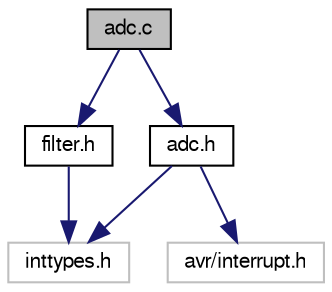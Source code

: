 digraph "adc.c"
{
  edge [fontname="FreeSans",fontsize="10",labelfontname="FreeSans",labelfontsize="10"];
  node [fontname="FreeSans",fontsize="10",shape=record];
  Node1 [label="adc.c",height=0.2,width=0.4,color="black", fillcolor="grey75", style="filled" fontcolor="black"];
  Node1 -> Node2 [color="midnightblue",fontsize="10",style="solid",fontname="FreeSans"];
  Node2 [label="adc.h",height=0.2,width=0.4,color="black", fillcolor="white", style="filled",URL="$adc_8h.html",tooltip="functions to access the adc"];
  Node2 -> Node3 [color="midnightblue",fontsize="10",style="solid",fontname="FreeSans"];
  Node3 [label="inttypes.h",height=0.2,width=0.4,color="grey75", fillcolor="white", style="filled"];
  Node2 -> Node4 [color="midnightblue",fontsize="10",style="solid",fontname="FreeSans"];
  Node4 [label="avr/interrupt.h",height=0.2,width=0.4,color="grey75", fillcolor="white", style="filled"];
  Node1 -> Node5 [color="midnightblue",fontsize="10",style="solid",fontname="FreeSans"];
  Node5 [label="filter.h",height=0.2,width=0.4,color="black", fillcolor="white", style="filled",URL="$filter_8h.html",tooltip="digital filter functions"];
  Node5 -> Node3 [color="midnightblue",fontsize="10",style="solid",fontname="FreeSans"];
}
